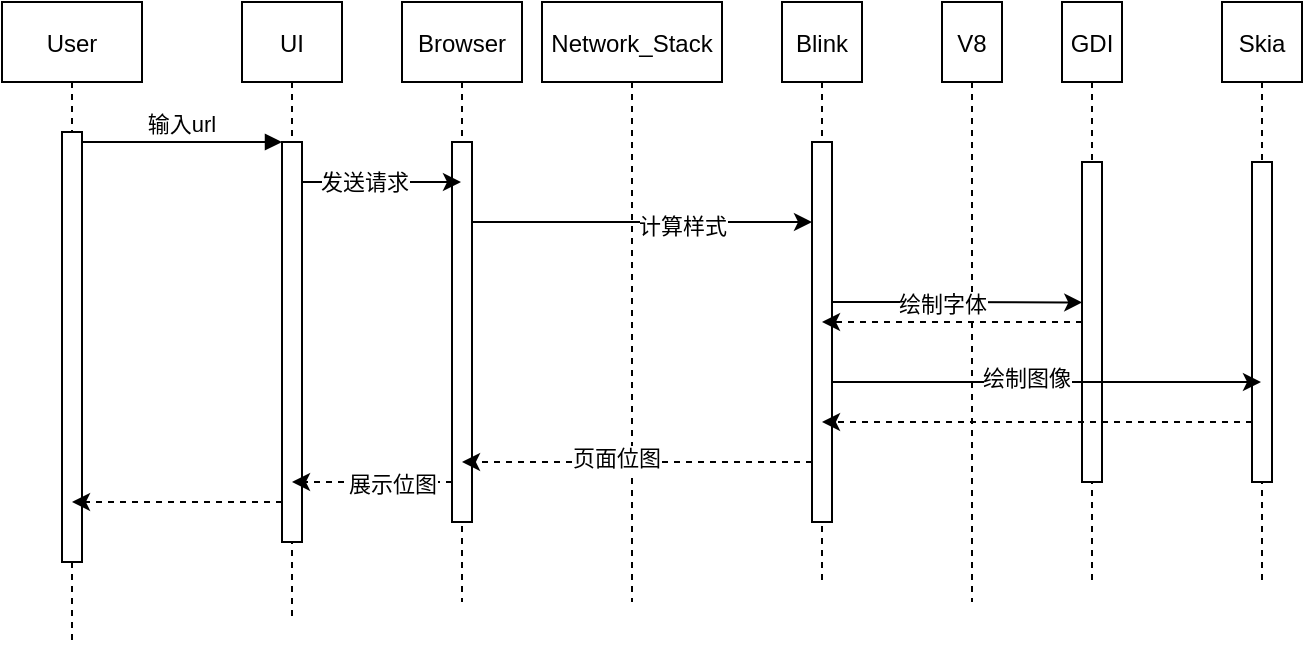 <mxfile version="13.9.2" type="github">
  <diagram id="kgpKYQtTHZ0yAKxKKP6v" name="Page-1">
    <mxGraphModel dx="1250" dy="529" grid="1" gridSize="10" guides="1" tooltips="1" connect="1" arrows="1" fold="1" page="1" pageScale="1" pageWidth="850" pageHeight="1100" math="0" shadow="0">
      <root>
        <mxCell id="0" />
        <mxCell id="1" parent="0" />
        <mxCell id="3nuBFxr9cyL0pnOWT2aG-1" value="User" style="shape=umlLifeline;perimeter=lifelinePerimeter;container=1;collapsible=0;recursiveResize=0;rounded=0;shadow=0;strokeWidth=1;" parent="1" vertex="1">
          <mxGeometry x="150" y="80" width="70" height="320" as="geometry" />
        </mxCell>
        <mxCell id="3nuBFxr9cyL0pnOWT2aG-2" value="" style="points=[];perimeter=orthogonalPerimeter;rounded=0;shadow=0;strokeWidth=1;" parent="3nuBFxr9cyL0pnOWT2aG-1" vertex="1">
          <mxGeometry x="30" y="65" width="10" height="215" as="geometry" />
        </mxCell>
        <mxCell id="3nuBFxr9cyL0pnOWT2aG-5" value="UI" style="shape=umlLifeline;perimeter=lifelinePerimeter;container=1;collapsible=0;recursiveResize=0;rounded=0;shadow=0;strokeWidth=1;" parent="1" vertex="1">
          <mxGeometry x="270" y="80" width="50" height="310" as="geometry" />
        </mxCell>
        <mxCell id="3nuBFxr9cyL0pnOWT2aG-6" value="" style="points=[];perimeter=orthogonalPerimeter;rounded=0;shadow=0;strokeWidth=1;" parent="3nuBFxr9cyL0pnOWT2aG-5" vertex="1">
          <mxGeometry x="20" y="70" width="10" height="200" as="geometry" />
        </mxCell>
        <mxCell id="3nuBFxr9cyL0pnOWT2aG-8" value="输入url" style="verticalAlign=bottom;endArrow=block;entryX=0;entryY=0;shadow=0;strokeWidth=1;" parent="1" source="3nuBFxr9cyL0pnOWT2aG-2" target="3nuBFxr9cyL0pnOWT2aG-6" edge="1">
          <mxGeometry relative="1" as="geometry">
            <mxPoint x="275" y="160" as="sourcePoint" />
          </mxGeometry>
        </mxCell>
        <mxCell id="crptFzDaPNoczP9c6zco-2" value="Browser" style="shape=umlLifeline;perimeter=lifelinePerimeter;container=1;collapsible=0;recursiveResize=0;rounded=0;shadow=0;strokeWidth=1;" parent="1" vertex="1">
          <mxGeometry x="350" y="80" width="60" height="300" as="geometry" />
        </mxCell>
        <mxCell id="crptFzDaPNoczP9c6zco-3" value="" style="points=[];perimeter=orthogonalPerimeter;rounded=0;shadow=0;strokeWidth=1;" parent="crptFzDaPNoczP9c6zco-2" vertex="1">
          <mxGeometry x="25" y="70" width="10" height="190" as="geometry" />
        </mxCell>
        <mxCell id="crptFzDaPNoczP9c6zco-4" value="Network_Stack" style="shape=umlLifeline;perimeter=lifelinePerimeter;container=1;collapsible=0;recursiveResize=0;rounded=0;shadow=0;strokeWidth=1;" parent="1" vertex="1">
          <mxGeometry x="420" y="80" width="90" height="300" as="geometry" />
        </mxCell>
        <mxCell id="crptFzDaPNoczP9c6zco-6" value="Blink" style="shape=umlLifeline;perimeter=lifelinePerimeter;container=1;collapsible=0;recursiveResize=0;rounded=0;shadow=0;strokeWidth=1;" parent="1" vertex="1">
          <mxGeometry x="540" y="80" width="40" height="290" as="geometry" />
        </mxCell>
        <mxCell id="crptFzDaPNoczP9c6zco-7" value="" style="points=[];perimeter=orthogonalPerimeter;rounded=0;shadow=0;strokeWidth=1;" parent="crptFzDaPNoczP9c6zco-6" vertex="1">
          <mxGeometry x="15" y="70" width="10" height="190" as="geometry" />
        </mxCell>
        <mxCell id="crptFzDaPNoczP9c6zco-8" value="V8" style="shape=umlLifeline;perimeter=lifelinePerimeter;container=1;collapsible=0;recursiveResize=0;rounded=0;shadow=0;strokeWidth=1;" parent="1" vertex="1">
          <mxGeometry x="620" y="80" width="30" height="300" as="geometry" />
        </mxCell>
        <mxCell id="crptFzDaPNoczP9c6zco-10" value="GDI" style="shape=umlLifeline;perimeter=lifelinePerimeter;container=1;collapsible=0;recursiveResize=0;rounded=0;shadow=0;strokeWidth=1;" parent="1" vertex="1">
          <mxGeometry x="680" y="80" width="30" height="290" as="geometry" />
        </mxCell>
        <mxCell id="crptFzDaPNoczP9c6zco-11" value="" style="points=[];perimeter=orthogonalPerimeter;rounded=0;shadow=0;strokeWidth=1;" parent="crptFzDaPNoczP9c6zco-10" vertex="1">
          <mxGeometry x="10" y="80" width="10" height="160" as="geometry" />
        </mxCell>
        <mxCell id="crptFzDaPNoczP9c6zco-12" value="Skia" style="shape=umlLifeline;perimeter=lifelinePerimeter;container=1;collapsible=0;recursiveResize=0;rounded=0;shadow=0;strokeWidth=1;" parent="1" vertex="1">
          <mxGeometry x="760" y="80" width="40" height="290" as="geometry" />
        </mxCell>
        <mxCell id="crptFzDaPNoczP9c6zco-13" value="" style="points=[];perimeter=orthogonalPerimeter;rounded=0;shadow=0;strokeWidth=1;" parent="crptFzDaPNoczP9c6zco-12" vertex="1">
          <mxGeometry x="15" y="80" width="10" height="160" as="geometry" />
        </mxCell>
        <mxCell id="crptFzDaPNoczP9c6zco-14" style="edgeStyle=orthogonalEdgeStyle;rounded=0;orthogonalLoop=1;jettySize=auto;html=1;" parent="1" source="3nuBFxr9cyL0pnOWT2aG-6" target="crptFzDaPNoczP9c6zco-2" edge="1">
          <mxGeometry relative="1" as="geometry">
            <Array as="points">
              <mxPoint x="330" y="170" />
              <mxPoint x="330" y="170" />
            </Array>
          </mxGeometry>
        </mxCell>
        <mxCell id="crptFzDaPNoczP9c6zco-15" value="发送请求" style="edgeLabel;html=1;align=center;verticalAlign=middle;resizable=0;points=[];" parent="crptFzDaPNoczP9c6zco-14" vertex="1" connectable="0">
          <mxGeometry x="0.51" y="-29" relative="1" as="geometry">
            <mxPoint x="-29" y="-29" as="offset" />
          </mxGeometry>
        </mxCell>
        <mxCell id="crptFzDaPNoczP9c6zco-18" style="edgeStyle=orthogonalEdgeStyle;rounded=0;orthogonalLoop=1;jettySize=auto;html=1;" parent="1" source="crptFzDaPNoczP9c6zco-3" target="crptFzDaPNoczP9c6zco-7" edge="1">
          <mxGeometry relative="1" as="geometry">
            <Array as="points">
              <mxPoint x="520" y="190" />
              <mxPoint x="520" y="190" />
            </Array>
          </mxGeometry>
        </mxCell>
        <mxCell id="crptFzDaPNoczP9c6zco-19" value="计算样式" style="edgeLabel;html=1;align=center;verticalAlign=middle;resizable=0;points=[];" parent="crptFzDaPNoczP9c6zco-18" vertex="1" connectable="0">
          <mxGeometry x="0.229" y="-2" relative="1" as="geometry">
            <mxPoint as="offset" />
          </mxGeometry>
        </mxCell>
        <mxCell id="crptFzDaPNoczP9c6zco-20" style="edgeStyle=orthogonalEdgeStyle;rounded=0;orthogonalLoop=1;jettySize=auto;html=1;entryX=0.014;entryY=0.439;entryDx=0;entryDy=0;entryPerimeter=0;" parent="1" source="crptFzDaPNoczP9c6zco-7" target="crptFzDaPNoczP9c6zco-11" edge="1">
          <mxGeometry relative="1" as="geometry">
            <Array as="points">
              <mxPoint x="610" y="230" />
              <mxPoint x="610" y="230" />
            </Array>
          </mxGeometry>
        </mxCell>
        <mxCell id="crptFzDaPNoczP9c6zco-21" value="绘制字体" style="edgeLabel;html=1;align=center;verticalAlign=middle;resizable=0;points=[];" parent="crptFzDaPNoczP9c6zco-20" vertex="1" connectable="0">
          <mxGeometry x="0.0" y="-8" relative="1" as="geometry">
            <mxPoint x="-8" y="-7" as="offset" />
          </mxGeometry>
        </mxCell>
        <mxCell id="crptFzDaPNoczP9c6zco-22" style="edgeStyle=orthogonalEdgeStyle;rounded=0;orthogonalLoop=1;jettySize=auto;html=1;dashed=1;" parent="1" source="crptFzDaPNoczP9c6zco-11" target="crptFzDaPNoczP9c6zco-6" edge="1">
          <mxGeometry relative="1" as="geometry">
            <mxPoint x="580" y="240" as="targetPoint" />
            <Array as="points">
              <mxPoint x="590" y="240" />
              <mxPoint x="590" y="240" />
            </Array>
          </mxGeometry>
        </mxCell>
        <mxCell id="crptFzDaPNoczP9c6zco-23" style="edgeStyle=orthogonalEdgeStyle;rounded=0;orthogonalLoop=1;jettySize=auto;html=1;" parent="1" source="crptFzDaPNoczP9c6zco-7" target="crptFzDaPNoczP9c6zco-12" edge="1">
          <mxGeometry relative="1" as="geometry">
            <Array as="points">
              <mxPoint x="720" y="270" />
              <mxPoint x="720" y="270" />
            </Array>
          </mxGeometry>
        </mxCell>
        <mxCell id="crptFzDaPNoczP9c6zco-24" value="绘制图像" style="edgeLabel;html=1;align=center;verticalAlign=middle;resizable=0;points=[];" parent="crptFzDaPNoczP9c6zco-23" vertex="1" connectable="0">
          <mxGeometry x="-0.099" y="2" relative="1" as="geometry">
            <mxPoint as="offset" />
          </mxGeometry>
        </mxCell>
        <mxCell id="crptFzDaPNoczP9c6zco-27" style="edgeStyle=orthogonalEdgeStyle;rounded=0;orthogonalLoop=1;jettySize=auto;html=1;dashed=1;" parent="1" source="crptFzDaPNoczP9c6zco-13" target="crptFzDaPNoczP9c6zco-6" edge="1">
          <mxGeometry relative="1" as="geometry">
            <Array as="points">
              <mxPoint x="710" y="290" />
              <mxPoint x="710" y="290" />
            </Array>
          </mxGeometry>
        </mxCell>
        <mxCell id="crptFzDaPNoczP9c6zco-28" style="edgeStyle=orthogonalEdgeStyle;rounded=0;orthogonalLoop=1;jettySize=auto;html=1;dashed=1;" parent="1" source="crptFzDaPNoczP9c6zco-7" target="crptFzDaPNoczP9c6zco-2" edge="1">
          <mxGeometry relative="1" as="geometry">
            <Array as="points">
              <mxPoint x="510" y="310" />
              <mxPoint x="510" y="310" />
            </Array>
          </mxGeometry>
        </mxCell>
        <mxCell id="crptFzDaPNoczP9c6zco-29" value="页面位图" style="edgeLabel;html=1;align=center;verticalAlign=middle;resizable=0;points=[];" parent="crptFzDaPNoczP9c6zco-28" vertex="1" connectable="0">
          <mxGeometry x="0.126" y="-2" relative="1" as="geometry">
            <mxPoint as="offset" />
          </mxGeometry>
        </mxCell>
        <mxCell id="crptFzDaPNoczP9c6zco-30" style="edgeStyle=orthogonalEdgeStyle;rounded=0;orthogonalLoop=1;jettySize=auto;html=1;dashed=1;" parent="1" source="crptFzDaPNoczP9c6zco-3" target="3nuBFxr9cyL0pnOWT2aG-5" edge="1">
          <mxGeometry relative="1" as="geometry">
            <Array as="points">
              <mxPoint x="360" y="320" />
              <mxPoint x="360" y="320" />
            </Array>
          </mxGeometry>
        </mxCell>
        <mxCell id="crptFzDaPNoczP9c6zco-31" value="展示位图" style="edgeLabel;html=1;align=center;verticalAlign=middle;resizable=0;points=[];" parent="crptFzDaPNoczP9c6zco-30" vertex="1" connectable="0">
          <mxGeometry x="-0.235" y="1" relative="1" as="geometry">
            <mxPoint as="offset" />
          </mxGeometry>
        </mxCell>
        <mxCell id="crptFzDaPNoczP9c6zco-33" style="edgeStyle=orthogonalEdgeStyle;rounded=0;orthogonalLoop=1;jettySize=auto;html=1;dashed=1;" parent="1" source="3nuBFxr9cyL0pnOWT2aG-6" target="3nuBFxr9cyL0pnOWT2aG-1" edge="1">
          <mxGeometry relative="1" as="geometry">
            <Array as="points">
              <mxPoint x="240" y="330" />
              <mxPoint x="240" y="330" />
            </Array>
          </mxGeometry>
        </mxCell>
      </root>
    </mxGraphModel>
  </diagram>
</mxfile>
